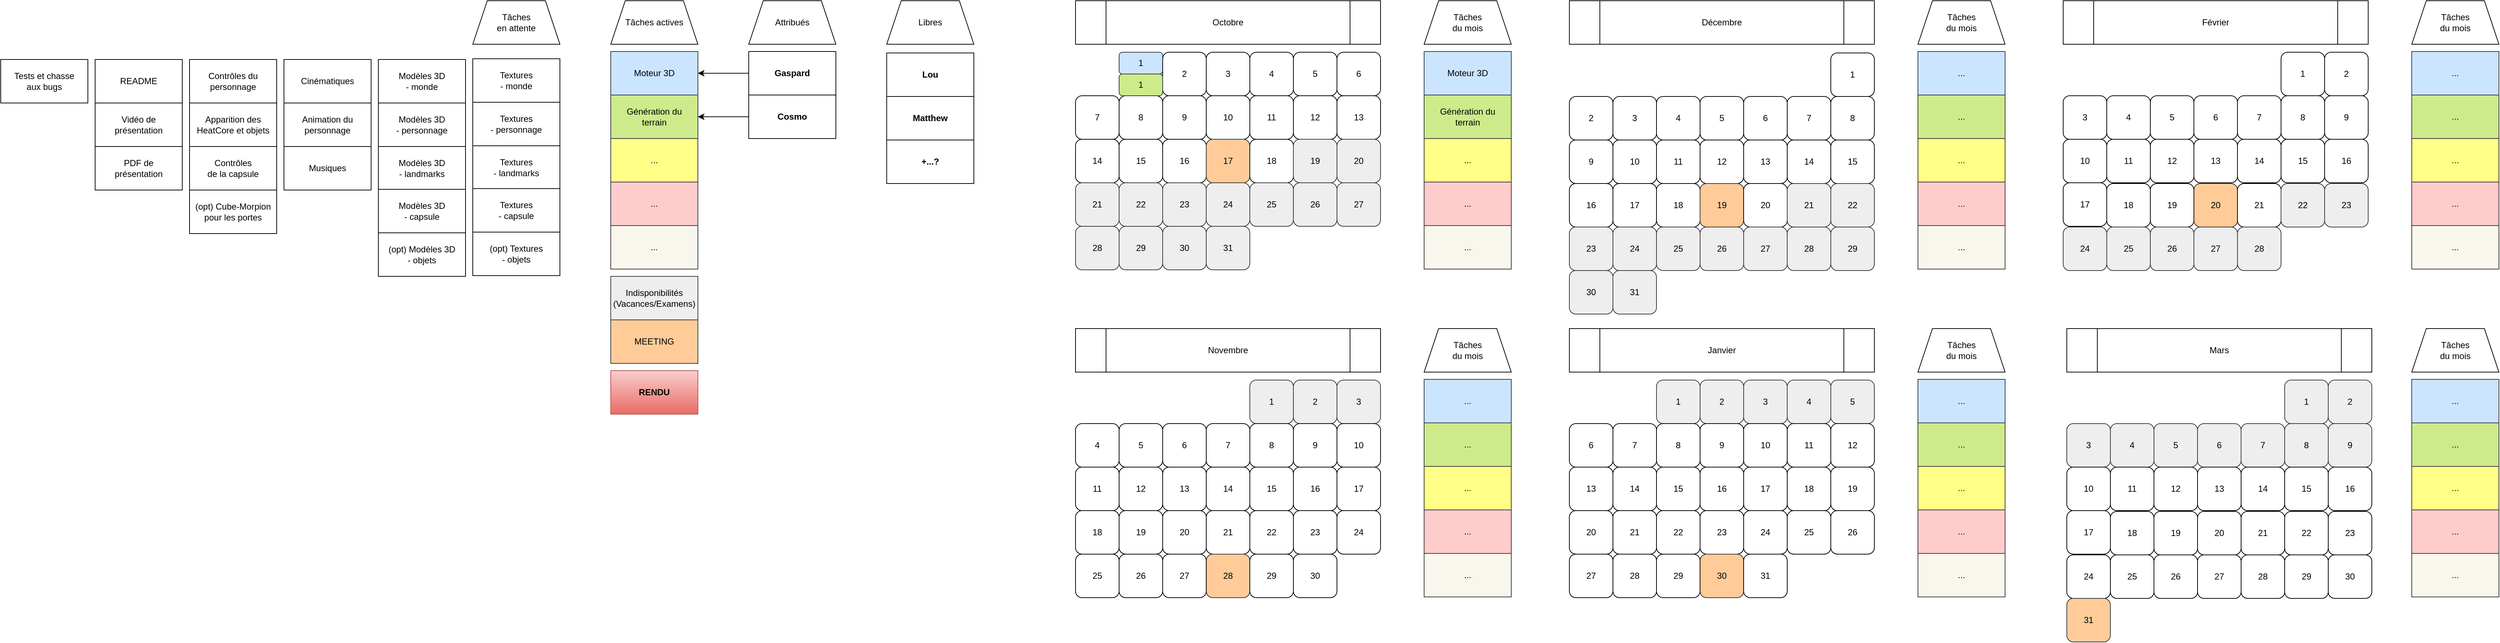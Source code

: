<mxfile version="24.7.13">
  <diagram name="Page-1" id="mYtHZm-6skqfJzeirlGa">
    <mxGraphModel dx="4563" dy="3130" grid="1" gridSize="10" guides="1" tooltips="1" connect="1" arrows="1" fold="1" page="1" pageScale="1" pageWidth="850" pageHeight="1100" math="0" shadow="0">
      <root>
        <mxCell id="0" />
        <mxCell id="1" parent="0" />
        <mxCell id="jyqEJ0qr-PdA9ATOnDI3-1" value="1" style="rounded=1;whiteSpace=wrap;html=1;fillColor=#cce5ff;strokeColor=#36393d;" vertex="1" parent="1">
          <mxGeometry x="700" y="-309" width="60" height="30" as="geometry" />
        </mxCell>
        <mxCell id="jyqEJ0qr-PdA9ATOnDI3-2" value="Octobre" style="shape=process;whiteSpace=wrap;html=1;backgroundOutline=1;" vertex="1" parent="1">
          <mxGeometry x="640" y="-380" width="420" height="60" as="geometry" />
        </mxCell>
        <mxCell id="jyqEJ0qr-PdA9ATOnDI3-9" value="2" style="rounded=1;whiteSpace=wrap;html=1;" vertex="1" parent="1">
          <mxGeometry x="760" y="-309" width="60" height="60" as="geometry" />
        </mxCell>
        <mxCell id="jyqEJ0qr-PdA9ATOnDI3-10" value="3" style="rounded=1;whiteSpace=wrap;html=1;" vertex="1" parent="1">
          <mxGeometry x="820" y="-309" width="60" height="60" as="geometry" />
        </mxCell>
        <mxCell id="jyqEJ0qr-PdA9ATOnDI3-11" value="4" style="rounded=1;whiteSpace=wrap;html=1;" vertex="1" parent="1">
          <mxGeometry x="880" y="-309" width="60" height="60" as="geometry" />
        </mxCell>
        <mxCell id="jyqEJ0qr-PdA9ATOnDI3-12" value="5" style="rounded=1;whiteSpace=wrap;html=1;" vertex="1" parent="1">
          <mxGeometry x="940" y="-309" width="60" height="60" as="geometry" />
        </mxCell>
        <mxCell id="jyqEJ0qr-PdA9ATOnDI3-13" value="6" style="rounded=1;whiteSpace=wrap;html=1;" vertex="1" parent="1">
          <mxGeometry x="1000" y="-309" width="60" height="60" as="geometry" />
        </mxCell>
        <mxCell id="jyqEJ0qr-PdA9ATOnDI3-14" value="8" style="rounded=1;whiteSpace=wrap;html=1;" vertex="1" parent="1">
          <mxGeometry x="700" y="-249" width="60" height="60" as="geometry" />
        </mxCell>
        <mxCell id="jyqEJ0qr-PdA9ATOnDI3-15" value="9" style="rounded=1;whiteSpace=wrap;html=1;" vertex="1" parent="1">
          <mxGeometry x="760" y="-249" width="60" height="60" as="geometry" />
        </mxCell>
        <mxCell id="jyqEJ0qr-PdA9ATOnDI3-16" value="10" style="rounded=1;whiteSpace=wrap;html=1;" vertex="1" parent="1">
          <mxGeometry x="820" y="-249" width="60" height="60" as="geometry" />
        </mxCell>
        <mxCell id="jyqEJ0qr-PdA9ATOnDI3-17" value="11" style="rounded=1;whiteSpace=wrap;html=1;" vertex="1" parent="1">
          <mxGeometry x="880" y="-249" width="60" height="60" as="geometry" />
        </mxCell>
        <mxCell id="jyqEJ0qr-PdA9ATOnDI3-18" value="12" style="rounded=1;whiteSpace=wrap;html=1;" vertex="1" parent="1">
          <mxGeometry x="940" y="-249" width="60" height="60" as="geometry" />
        </mxCell>
        <mxCell id="jyqEJ0qr-PdA9ATOnDI3-19" value="13" style="rounded=1;whiteSpace=wrap;html=1;" vertex="1" parent="1">
          <mxGeometry x="1000" y="-249" width="60" height="60" as="geometry" />
        </mxCell>
        <mxCell id="jyqEJ0qr-PdA9ATOnDI3-20" value="16" style="rounded=1;whiteSpace=wrap;html=1;" vertex="1" parent="1">
          <mxGeometry x="760" y="-189" width="60" height="60" as="geometry" />
        </mxCell>
        <mxCell id="jyqEJ0qr-PdA9ATOnDI3-21" value="17" style="rounded=1;whiteSpace=wrap;html=1;fillColor=#ffcc99;strokeColor=#36393d;" vertex="1" parent="1">
          <mxGeometry x="820" y="-189" width="60" height="60" as="geometry" />
        </mxCell>
        <mxCell id="jyqEJ0qr-PdA9ATOnDI3-22" value="18" style="rounded=1;whiteSpace=wrap;html=1;" vertex="1" parent="1">
          <mxGeometry x="880" y="-189" width="60" height="60" as="geometry" />
        </mxCell>
        <mxCell id="jyqEJ0qr-PdA9ATOnDI3-23" value="7" style="rounded=1;whiteSpace=wrap;html=1;" vertex="1" parent="1">
          <mxGeometry x="640" y="-249" width="60" height="60" as="geometry" />
        </mxCell>
        <mxCell id="jyqEJ0qr-PdA9ATOnDI3-24" value="19" style="rounded=1;whiteSpace=wrap;html=1;fillColor=#eeeeee;strokeColor=#36393d;" vertex="1" parent="1">
          <mxGeometry x="940" y="-189" width="60" height="60" as="geometry" />
        </mxCell>
        <mxCell id="jyqEJ0qr-PdA9ATOnDI3-25" value="20" style="rounded=1;whiteSpace=wrap;html=1;fillColor=#eeeeee;strokeColor=#36393d;" vertex="1" parent="1">
          <mxGeometry x="1000" y="-189" width="60" height="60" as="geometry" />
        </mxCell>
        <mxCell id="jyqEJ0qr-PdA9ATOnDI3-26" value="14" style="rounded=1;whiteSpace=wrap;html=1;" vertex="1" parent="1">
          <mxGeometry x="640" y="-189" width="60" height="60" as="geometry" />
        </mxCell>
        <mxCell id="jyqEJ0qr-PdA9ATOnDI3-27" value="15" style="rounded=1;whiteSpace=wrap;html=1;" vertex="1" parent="1">
          <mxGeometry x="700" y="-189" width="60" height="60" as="geometry" />
        </mxCell>
        <mxCell id="jyqEJ0qr-PdA9ATOnDI3-29" value="23" style="rounded=1;whiteSpace=wrap;html=1;fillColor=#eeeeee;strokeColor=#36393d;" vertex="1" parent="1">
          <mxGeometry x="760" y="-129" width="60" height="60" as="geometry" />
        </mxCell>
        <mxCell id="jyqEJ0qr-PdA9ATOnDI3-30" value="24" style="rounded=1;whiteSpace=wrap;html=1;fillColor=#eeeeee;strokeColor=#36393d;" vertex="1" parent="1">
          <mxGeometry x="820" y="-129" width="60" height="60" as="geometry" />
        </mxCell>
        <mxCell id="jyqEJ0qr-PdA9ATOnDI3-31" value="25" style="rounded=1;whiteSpace=wrap;html=1;fillColor=#eeeeee;strokeColor=#36393d;" vertex="1" parent="1">
          <mxGeometry x="880" y="-129" width="60" height="60" as="geometry" />
        </mxCell>
        <mxCell id="jyqEJ0qr-PdA9ATOnDI3-32" value="26" style="rounded=1;whiteSpace=wrap;html=1;fillColor=#eeeeee;strokeColor=#36393d;" vertex="1" parent="1">
          <mxGeometry x="940" y="-129" width="60" height="60" as="geometry" />
        </mxCell>
        <mxCell id="jyqEJ0qr-PdA9ATOnDI3-33" value="27" style="rounded=1;whiteSpace=wrap;html=1;fillColor=#eeeeee;strokeColor=#36393d;" vertex="1" parent="1">
          <mxGeometry x="1000" y="-129" width="60" height="60" as="geometry" />
        </mxCell>
        <mxCell id="jyqEJ0qr-PdA9ATOnDI3-34" value="21" style="rounded=1;whiteSpace=wrap;html=1;fillColor=#eeeeee;strokeColor=#36393d;" vertex="1" parent="1">
          <mxGeometry x="640" y="-129" width="60" height="60" as="geometry" />
        </mxCell>
        <mxCell id="jyqEJ0qr-PdA9ATOnDI3-35" value="22" style="rounded=1;whiteSpace=wrap;html=1;fillColor=#eeeeee;strokeColor=#36393d;" vertex="1" parent="1">
          <mxGeometry x="700" y="-129" width="60" height="60" as="geometry" />
        </mxCell>
        <mxCell id="jyqEJ0qr-PdA9ATOnDI3-36" value="30" style="rounded=1;whiteSpace=wrap;html=1;fillColor=#eeeeee;strokeColor=#36393d;" vertex="1" parent="1">
          <mxGeometry x="760" y="-69" width="60" height="60" as="geometry" />
        </mxCell>
        <mxCell id="jyqEJ0qr-PdA9ATOnDI3-37" value="31" style="rounded=1;whiteSpace=wrap;html=1;fillColor=#eeeeee;strokeColor=#36393d;" vertex="1" parent="1">
          <mxGeometry x="820" y="-69" width="60" height="60" as="geometry" />
        </mxCell>
        <mxCell id="jyqEJ0qr-PdA9ATOnDI3-38" value="1" style="rounded=1;whiteSpace=wrap;html=1;fillColor=#eeeeee;strokeColor=#36393d;" vertex="1" parent="1">
          <mxGeometry x="880" y="143" width="60" height="60" as="geometry" />
        </mxCell>
        <mxCell id="jyqEJ0qr-PdA9ATOnDI3-39" value="2" style="rounded=1;whiteSpace=wrap;html=1;fillColor=#eeeeee;strokeColor=#36393d;" vertex="1" parent="1">
          <mxGeometry x="940" y="143" width="60" height="60" as="geometry" />
        </mxCell>
        <mxCell id="jyqEJ0qr-PdA9ATOnDI3-40" value="3" style="rounded=1;whiteSpace=wrap;html=1;fillColor=#eeeeee;strokeColor=#36393d;" vertex="1" parent="1">
          <mxGeometry x="1000" y="143" width="60" height="60" as="geometry" />
        </mxCell>
        <mxCell id="jyqEJ0qr-PdA9ATOnDI3-41" value="28" style="rounded=1;whiteSpace=wrap;html=1;fillColor=#eeeeee;strokeColor=#36393d;" vertex="1" parent="1">
          <mxGeometry x="640" y="-69" width="60" height="60" as="geometry" />
        </mxCell>
        <mxCell id="jyqEJ0qr-PdA9ATOnDI3-42" value="29" style="rounded=1;whiteSpace=wrap;html=1;fillColor=#eeeeee;strokeColor=#36393d;" vertex="1" parent="1">
          <mxGeometry x="700" y="-69" width="60" height="60" as="geometry" />
        </mxCell>
        <mxCell id="jyqEJ0qr-PdA9ATOnDI3-43" value="Novembre" style="shape=process;whiteSpace=wrap;html=1;backgroundOutline=1;" vertex="1" parent="1">
          <mxGeometry x="640" y="72" width="420" height="60" as="geometry" />
        </mxCell>
        <mxCell id="jyqEJ0qr-PdA9ATOnDI3-44" value="5" style="rounded=1;whiteSpace=wrap;html=1;" vertex="1" parent="1">
          <mxGeometry x="700" y="203" width="60" height="60" as="geometry" />
        </mxCell>
        <mxCell id="jyqEJ0qr-PdA9ATOnDI3-45" value="6" style="rounded=1;whiteSpace=wrap;html=1;" vertex="1" parent="1">
          <mxGeometry x="760" y="203" width="60" height="60" as="geometry" />
        </mxCell>
        <mxCell id="jyqEJ0qr-PdA9ATOnDI3-46" value="7" style="rounded=1;whiteSpace=wrap;html=1;" vertex="1" parent="1">
          <mxGeometry x="820" y="203" width="60" height="60" as="geometry" />
        </mxCell>
        <mxCell id="jyqEJ0qr-PdA9ATOnDI3-47" value="8" style="rounded=1;whiteSpace=wrap;html=1;" vertex="1" parent="1">
          <mxGeometry x="880" y="203" width="60" height="60" as="geometry" />
        </mxCell>
        <mxCell id="jyqEJ0qr-PdA9ATOnDI3-48" value="9" style="rounded=1;whiteSpace=wrap;html=1;" vertex="1" parent="1">
          <mxGeometry x="940" y="203" width="60" height="60" as="geometry" />
        </mxCell>
        <mxCell id="jyqEJ0qr-PdA9ATOnDI3-49" value="10" style="rounded=1;whiteSpace=wrap;html=1;" vertex="1" parent="1">
          <mxGeometry x="1000" y="203" width="60" height="60" as="geometry" />
        </mxCell>
        <mxCell id="jyqEJ0qr-PdA9ATOnDI3-50" value="13" style="rounded=1;whiteSpace=wrap;html=1;" vertex="1" parent="1">
          <mxGeometry x="760" y="263" width="60" height="60" as="geometry" />
        </mxCell>
        <mxCell id="jyqEJ0qr-PdA9ATOnDI3-51" value="14" style="rounded=1;whiteSpace=wrap;html=1;" vertex="1" parent="1">
          <mxGeometry x="820" y="263" width="60" height="60" as="geometry" />
        </mxCell>
        <mxCell id="jyqEJ0qr-PdA9ATOnDI3-52" value="15" style="rounded=1;whiteSpace=wrap;html=1;" vertex="1" parent="1">
          <mxGeometry x="880" y="263" width="60" height="60" as="geometry" />
        </mxCell>
        <mxCell id="jyqEJ0qr-PdA9ATOnDI3-53" value="4" style="rounded=1;whiteSpace=wrap;html=1;" vertex="1" parent="1">
          <mxGeometry x="640" y="203" width="60" height="60" as="geometry" />
        </mxCell>
        <mxCell id="jyqEJ0qr-PdA9ATOnDI3-54" value="16" style="rounded=1;whiteSpace=wrap;html=1;" vertex="1" parent="1">
          <mxGeometry x="940" y="263" width="60" height="60" as="geometry" />
        </mxCell>
        <mxCell id="jyqEJ0qr-PdA9ATOnDI3-55" value="17" style="rounded=1;whiteSpace=wrap;html=1;" vertex="1" parent="1">
          <mxGeometry x="1000" y="263" width="60" height="60" as="geometry" />
        </mxCell>
        <mxCell id="jyqEJ0qr-PdA9ATOnDI3-56" value="11" style="rounded=1;whiteSpace=wrap;html=1;" vertex="1" parent="1">
          <mxGeometry x="640" y="263" width="60" height="60" as="geometry" />
        </mxCell>
        <mxCell id="jyqEJ0qr-PdA9ATOnDI3-57" value="12" style="rounded=1;whiteSpace=wrap;html=1;" vertex="1" parent="1">
          <mxGeometry x="700" y="263" width="60" height="60" as="geometry" />
        </mxCell>
        <mxCell id="jyqEJ0qr-PdA9ATOnDI3-58" value="20" style="rounded=1;whiteSpace=wrap;html=1;" vertex="1" parent="1">
          <mxGeometry x="760" y="323" width="60" height="60" as="geometry" />
        </mxCell>
        <mxCell id="jyqEJ0qr-PdA9ATOnDI3-59" value="21" style="rounded=1;whiteSpace=wrap;html=1;" vertex="1" parent="1">
          <mxGeometry x="820" y="323" width="60" height="60" as="geometry" />
        </mxCell>
        <mxCell id="jyqEJ0qr-PdA9ATOnDI3-60" value="22" style="rounded=1;whiteSpace=wrap;html=1;" vertex="1" parent="1">
          <mxGeometry x="880" y="323" width="60" height="60" as="geometry" />
        </mxCell>
        <mxCell id="jyqEJ0qr-PdA9ATOnDI3-61" value="23" style="rounded=1;whiteSpace=wrap;html=1;" vertex="1" parent="1">
          <mxGeometry x="940" y="323" width="60" height="60" as="geometry" />
        </mxCell>
        <mxCell id="jyqEJ0qr-PdA9ATOnDI3-62" value="24" style="rounded=1;whiteSpace=wrap;html=1;" vertex="1" parent="1">
          <mxGeometry x="1000" y="323" width="60" height="60" as="geometry" />
        </mxCell>
        <mxCell id="jyqEJ0qr-PdA9ATOnDI3-63" value="18" style="rounded=1;whiteSpace=wrap;html=1;" vertex="1" parent="1">
          <mxGeometry x="640" y="323" width="60" height="60" as="geometry" />
        </mxCell>
        <mxCell id="jyqEJ0qr-PdA9ATOnDI3-64" value="19" style="rounded=1;whiteSpace=wrap;html=1;" vertex="1" parent="1">
          <mxGeometry x="700" y="323" width="60" height="60" as="geometry" />
        </mxCell>
        <mxCell id="jyqEJ0qr-PdA9ATOnDI3-65" value="Moteur 3D" style="rounded=0;whiteSpace=wrap;html=1;fillColor=#cce5ff;strokeColor=#36393d;fontStyle=0" vertex="1" parent="1">
          <mxGeometry y="-310" width="120" height="60" as="geometry" />
        </mxCell>
        <mxCell id="jyqEJ0qr-PdA9ATOnDI3-66" value="&lt;div&gt;Génération du&lt;/div&gt;&lt;div&gt;terrain&lt;br&gt;&lt;/div&gt;" style="rounded=0;whiteSpace=wrap;html=1;fillColor=#cdeb8b;strokeColor=#36393d;fontStyle=0" vertex="1" parent="1">
          <mxGeometry y="-250" width="120" height="60" as="geometry" />
        </mxCell>
        <mxCell id="jyqEJ0qr-PdA9ATOnDI3-67" value="..." style="rounded=0;whiteSpace=wrap;html=1;fillColor=#ffff88;strokeColor=#36393d;fontStyle=0" vertex="1" parent="1">
          <mxGeometry y="-190" width="120" height="60" as="geometry" />
        </mxCell>
        <mxCell id="jyqEJ0qr-PdA9ATOnDI3-68" value="..." style="rounded=0;whiteSpace=wrap;html=1;fillColor=#ffcccc;strokeColor=#36393d;fontStyle=0" vertex="1" parent="1">
          <mxGeometry y="-130" width="120" height="60" as="geometry" />
        </mxCell>
        <mxCell id="jyqEJ0qr-PdA9ATOnDI3-69" value="..." style="rounded=0;whiteSpace=wrap;html=1;fontStyle=0;fillColor=#f9f7ed;strokeColor=#36393d;" vertex="1" parent="1">
          <mxGeometry y="-70" width="120" height="60" as="geometry" />
        </mxCell>
        <mxCell id="jyqEJ0qr-PdA9ATOnDI3-88" value="&lt;div&gt;Indisponibilités&lt;br&gt;&lt;/div&gt;&lt;div&gt;(Vacances/Examens)&lt;/div&gt;" style="rounded=0;whiteSpace=wrap;html=1;fillColor=#eeeeee;strokeColor=#36393d;" vertex="1" parent="1">
          <mxGeometry width="120" height="60" as="geometry" />
        </mxCell>
        <mxCell id="jyqEJ0qr-PdA9ATOnDI3-89" value="25" style="rounded=1;whiteSpace=wrap;html=1;" vertex="1" parent="1">
          <mxGeometry x="640" y="383" width="60" height="60" as="geometry" />
        </mxCell>
        <mxCell id="jyqEJ0qr-PdA9ATOnDI3-90" value="26" style="rounded=1;whiteSpace=wrap;html=1;" vertex="1" parent="1">
          <mxGeometry x="700" y="383" width="60" height="60" as="geometry" />
        </mxCell>
        <mxCell id="jyqEJ0qr-PdA9ATOnDI3-91" value="30" style="rounded=1;whiteSpace=wrap;html=1;" vertex="1" parent="1">
          <mxGeometry x="940" y="383" width="60" height="60" as="geometry" />
        </mxCell>
        <mxCell id="jyqEJ0qr-PdA9ATOnDI3-93" value="28" style="rounded=1;whiteSpace=wrap;html=1;fillColor=#ffcc99;strokeColor=#36393d;" vertex="1" parent="1">
          <mxGeometry x="820" y="383" width="60" height="60" as="geometry" />
        </mxCell>
        <mxCell id="jyqEJ0qr-PdA9ATOnDI3-94" value="29" style="rounded=1;whiteSpace=wrap;html=1;" vertex="1" parent="1">
          <mxGeometry x="880" y="383" width="60" height="60" as="geometry" />
        </mxCell>
        <mxCell id="jyqEJ0qr-PdA9ATOnDI3-95" value="27" style="rounded=1;whiteSpace=wrap;html=1;" vertex="1" parent="1">
          <mxGeometry x="760" y="383" width="60" height="60" as="geometry" />
        </mxCell>
        <mxCell id="jyqEJ0qr-PdA9ATOnDI3-96" value="MEETING" style="rounded=0;whiteSpace=wrap;html=1;fillColor=#ffcc99;strokeColor=#36393d;" vertex="1" parent="1">
          <mxGeometry y="60" width="120" height="60" as="geometry" />
        </mxCell>
        <mxCell id="jyqEJ0qr-PdA9ATOnDI3-97" value="Décembre" style="shape=process;whiteSpace=wrap;html=1;backgroundOutline=1;" vertex="1" parent="1">
          <mxGeometry x="1320" y="-380" width="420" height="60" as="geometry" />
        </mxCell>
        <mxCell id="jyqEJ0qr-PdA9ATOnDI3-98" value="Janvier" style="shape=process;whiteSpace=wrap;html=1;backgroundOutline=1;" vertex="1" parent="1">
          <mxGeometry x="1320" y="72" width="420" height="60" as="geometry" />
        </mxCell>
        <mxCell id="jyqEJ0qr-PdA9ATOnDI3-99" value="1" style="rounded=1;whiteSpace=wrap;html=1;" vertex="1" parent="1">
          <mxGeometry x="1680" y="-308" width="60" height="60" as="geometry" />
        </mxCell>
        <mxCell id="jyqEJ0qr-PdA9ATOnDI3-100" value="2" style="rounded=1;whiteSpace=wrap;html=1;" vertex="1" parent="1">
          <mxGeometry x="1320" y="-248" width="60" height="60" as="geometry" />
        </mxCell>
        <mxCell id="jyqEJ0qr-PdA9ATOnDI3-101" value="3" style="rounded=1;whiteSpace=wrap;html=1;" vertex="1" parent="1">
          <mxGeometry x="1380" y="-248" width="60" height="60" as="geometry" />
        </mxCell>
        <mxCell id="jyqEJ0qr-PdA9ATOnDI3-102" value="4" style="rounded=1;whiteSpace=wrap;html=1;" vertex="1" parent="1">
          <mxGeometry x="1440" y="-248" width="60" height="60" as="geometry" />
        </mxCell>
        <mxCell id="jyqEJ0qr-PdA9ATOnDI3-103" value="5" style="rounded=1;whiteSpace=wrap;html=1;" vertex="1" parent="1">
          <mxGeometry x="1500" y="-248" width="60" height="60" as="geometry" />
        </mxCell>
        <mxCell id="jyqEJ0qr-PdA9ATOnDI3-104" value="6" style="rounded=1;whiteSpace=wrap;html=1;" vertex="1" parent="1">
          <mxGeometry x="1560" y="-248" width="60" height="60" as="geometry" />
        </mxCell>
        <mxCell id="jyqEJ0qr-PdA9ATOnDI3-105" value="7" style="rounded=1;whiteSpace=wrap;html=1;" vertex="1" parent="1">
          <mxGeometry x="1620" y="-248" width="60" height="60" as="geometry" />
        </mxCell>
        <mxCell id="jyqEJ0qr-PdA9ATOnDI3-106" value="8" style="rounded=1;whiteSpace=wrap;html=1;" vertex="1" parent="1">
          <mxGeometry x="1680" y="-248" width="60" height="60" as="geometry" />
        </mxCell>
        <mxCell id="jyqEJ0qr-PdA9ATOnDI3-108" value="9" style="rounded=1;whiteSpace=wrap;html=1;" vertex="1" parent="1">
          <mxGeometry x="1320" y="-188" width="60" height="60" as="geometry" />
        </mxCell>
        <mxCell id="jyqEJ0qr-PdA9ATOnDI3-109" value="10" style="rounded=1;whiteSpace=wrap;html=1;" vertex="1" parent="1">
          <mxGeometry x="1380" y="-188" width="60" height="60" as="geometry" />
        </mxCell>
        <mxCell id="jyqEJ0qr-PdA9ATOnDI3-110" value="11" style="rounded=1;whiteSpace=wrap;html=1;" vertex="1" parent="1">
          <mxGeometry x="1440" y="-188" width="60" height="60" as="geometry" />
        </mxCell>
        <mxCell id="jyqEJ0qr-PdA9ATOnDI3-111" value="12" style="rounded=1;whiteSpace=wrap;html=1;" vertex="1" parent="1">
          <mxGeometry x="1500" y="-188" width="60" height="60" as="geometry" />
        </mxCell>
        <mxCell id="jyqEJ0qr-PdA9ATOnDI3-112" value="13" style="rounded=1;whiteSpace=wrap;html=1;" vertex="1" parent="1">
          <mxGeometry x="1560" y="-188" width="60" height="60" as="geometry" />
        </mxCell>
        <mxCell id="jyqEJ0qr-PdA9ATOnDI3-113" value="16" style="rounded=1;whiteSpace=wrap;html=1;" vertex="1" parent="1">
          <mxGeometry x="1320" y="-128" width="60" height="60" as="geometry" />
        </mxCell>
        <mxCell id="jyqEJ0qr-PdA9ATOnDI3-114" value="17" style="rounded=1;whiteSpace=wrap;html=1;" vertex="1" parent="1">
          <mxGeometry x="1380" y="-128" width="60" height="60" as="geometry" />
        </mxCell>
        <mxCell id="jyqEJ0qr-PdA9ATOnDI3-115" value="18" style="rounded=1;whiteSpace=wrap;html=1;" vertex="1" parent="1">
          <mxGeometry x="1440" y="-128" width="60" height="60" as="geometry" />
        </mxCell>
        <mxCell id="jyqEJ0qr-PdA9ATOnDI3-117" value="19" style="rounded=1;whiteSpace=wrap;html=1;fillColor=#ffcc99;strokeColor=#36393d;" vertex="1" parent="1">
          <mxGeometry x="1500" y="-128" width="60" height="60" as="geometry" />
        </mxCell>
        <mxCell id="jyqEJ0qr-PdA9ATOnDI3-118" value="20" style="rounded=1;whiteSpace=wrap;html=1;" vertex="1" parent="1">
          <mxGeometry x="1560" y="-128" width="60" height="60" as="geometry" />
        </mxCell>
        <mxCell id="jyqEJ0qr-PdA9ATOnDI3-119" value="14" style="rounded=1;whiteSpace=wrap;html=1;" vertex="1" parent="1">
          <mxGeometry x="1620" y="-188" width="60" height="60" as="geometry" />
        </mxCell>
        <mxCell id="jyqEJ0qr-PdA9ATOnDI3-120" value="15" style="rounded=1;whiteSpace=wrap;html=1;" vertex="1" parent="1">
          <mxGeometry x="1680" y="-188" width="60" height="60" as="geometry" />
        </mxCell>
        <mxCell id="jyqEJ0qr-PdA9ATOnDI3-121" value="23" style="rounded=1;whiteSpace=wrap;html=1;fillColor=#eeeeee;strokeColor=#36393d;" vertex="1" parent="1">
          <mxGeometry x="1320" y="-68" width="60" height="60" as="geometry" />
        </mxCell>
        <mxCell id="jyqEJ0qr-PdA9ATOnDI3-122" value="24" style="rounded=1;whiteSpace=wrap;html=1;fillColor=#eeeeee;strokeColor=#36393d;" vertex="1" parent="1">
          <mxGeometry x="1380" y="-68" width="60" height="60" as="geometry" />
        </mxCell>
        <mxCell id="jyqEJ0qr-PdA9ATOnDI3-123" value="25" style="rounded=1;whiteSpace=wrap;html=1;fillColor=#eeeeee;strokeColor=#36393d;" vertex="1" parent="1">
          <mxGeometry x="1440" y="-68" width="60" height="60" as="geometry" />
        </mxCell>
        <mxCell id="jyqEJ0qr-PdA9ATOnDI3-124" value="26" style="rounded=1;whiteSpace=wrap;html=1;fillColor=#eeeeee;strokeColor=#36393d;" vertex="1" parent="1">
          <mxGeometry x="1500" y="-68" width="60" height="60" as="geometry" />
        </mxCell>
        <mxCell id="jyqEJ0qr-PdA9ATOnDI3-125" value="27" style="rounded=1;whiteSpace=wrap;html=1;fillColor=#eeeeee;strokeColor=#36393d;" vertex="1" parent="1">
          <mxGeometry x="1560" y="-68" width="60" height="60" as="geometry" />
        </mxCell>
        <mxCell id="jyqEJ0qr-PdA9ATOnDI3-126" value="21" style="rounded=1;whiteSpace=wrap;html=1;fillColor=#eeeeee;strokeColor=#36393d;" vertex="1" parent="1">
          <mxGeometry x="1620" y="-128" width="60" height="60" as="geometry" />
        </mxCell>
        <mxCell id="jyqEJ0qr-PdA9ATOnDI3-127" value="22" style="rounded=1;whiteSpace=wrap;html=1;fillColor=#eeeeee;strokeColor=#36393d;" vertex="1" parent="1">
          <mxGeometry x="1680" y="-128" width="60" height="60" as="geometry" />
        </mxCell>
        <mxCell id="jyqEJ0qr-PdA9ATOnDI3-128" value="30" style="rounded=1;whiteSpace=wrap;html=1;fillColor=#eeeeee;strokeColor=#36393d;" vertex="1" parent="1">
          <mxGeometry x="1320" y="-8" width="60" height="60" as="geometry" />
        </mxCell>
        <mxCell id="jyqEJ0qr-PdA9ATOnDI3-129" value="31" style="rounded=1;whiteSpace=wrap;html=1;fillColor=#eeeeee;strokeColor=#36393d;" vertex="1" parent="1">
          <mxGeometry x="1380" y="-8" width="60" height="60" as="geometry" />
        </mxCell>
        <mxCell id="jyqEJ0qr-PdA9ATOnDI3-130" value="28" style="rounded=1;whiteSpace=wrap;html=1;fillColor=#eeeeee;strokeColor=#36393d;" vertex="1" parent="1">
          <mxGeometry x="1620" y="-68" width="60" height="60" as="geometry" />
        </mxCell>
        <mxCell id="jyqEJ0qr-PdA9ATOnDI3-131" value="29" style="rounded=1;whiteSpace=wrap;html=1;fillColor=#eeeeee;strokeColor=#36393d;" vertex="1" parent="1">
          <mxGeometry x="1680" y="-68" width="60" height="60" as="geometry" />
        </mxCell>
        <mxCell id="jyqEJ0qr-PdA9ATOnDI3-132" value="1" style="rounded=1;whiteSpace=wrap;html=1;fillColor=#eeeeee;strokeColor=#36393d;" vertex="1" parent="1">
          <mxGeometry x="1440" y="143" width="60" height="60" as="geometry" />
        </mxCell>
        <mxCell id="jyqEJ0qr-PdA9ATOnDI3-133" value="2" style="rounded=1;whiteSpace=wrap;html=1;fillColor=#eeeeee;strokeColor=#36393d;" vertex="1" parent="1">
          <mxGeometry x="1500" y="143" width="60" height="60" as="geometry" />
        </mxCell>
        <mxCell id="jyqEJ0qr-PdA9ATOnDI3-134" value="3" style="rounded=1;whiteSpace=wrap;html=1;fillColor=#eeeeee;strokeColor=#36393d;" vertex="1" parent="1">
          <mxGeometry x="1560" y="143" width="60" height="60" as="geometry" />
        </mxCell>
        <mxCell id="jyqEJ0qr-PdA9ATOnDI3-135" value="4" style="rounded=1;whiteSpace=wrap;html=1;fillColor=#eeeeee;strokeColor=#36393d;" vertex="1" parent="1">
          <mxGeometry x="1620" y="143" width="60" height="60" as="geometry" />
        </mxCell>
        <mxCell id="jyqEJ0qr-PdA9ATOnDI3-136" value="5" style="rounded=1;whiteSpace=wrap;html=1;fillColor=#eeeeee;strokeColor=#36393d;" vertex="1" parent="1">
          <mxGeometry x="1680" y="143" width="60" height="60" as="geometry" />
        </mxCell>
        <mxCell id="jyqEJ0qr-PdA9ATOnDI3-137" value="6" style="rounded=1;whiteSpace=wrap;html=1;" vertex="1" parent="1">
          <mxGeometry x="1320" y="203" width="60" height="60" as="geometry" />
        </mxCell>
        <mxCell id="jyqEJ0qr-PdA9ATOnDI3-138" value="8" style="rounded=1;whiteSpace=wrap;html=1;" vertex="1" parent="1">
          <mxGeometry x="1440" y="203" width="60" height="60" as="geometry" />
        </mxCell>
        <mxCell id="jyqEJ0qr-PdA9ATOnDI3-139" value="9" style="rounded=1;whiteSpace=wrap;html=1;" vertex="1" parent="1">
          <mxGeometry x="1500" y="203" width="60" height="60" as="geometry" />
        </mxCell>
        <mxCell id="jyqEJ0qr-PdA9ATOnDI3-140" value="10" style="rounded=1;whiteSpace=wrap;html=1;" vertex="1" parent="1">
          <mxGeometry x="1560" y="203" width="60" height="60" as="geometry" />
        </mxCell>
        <mxCell id="jyqEJ0qr-PdA9ATOnDI3-141" value="11" style="rounded=1;whiteSpace=wrap;html=1;" vertex="1" parent="1">
          <mxGeometry x="1620" y="203" width="60" height="60" as="geometry" />
        </mxCell>
        <mxCell id="jyqEJ0qr-PdA9ATOnDI3-142" value="12" style="rounded=1;whiteSpace=wrap;html=1;" vertex="1" parent="1">
          <mxGeometry x="1680" y="203" width="60" height="60" as="geometry" />
        </mxCell>
        <mxCell id="jyqEJ0qr-PdA9ATOnDI3-143" value="13" style="rounded=1;whiteSpace=wrap;html=1;" vertex="1" parent="1">
          <mxGeometry x="1320" y="263" width="60" height="60" as="geometry" />
        </mxCell>
        <mxCell id="jyqEJ0qr-PdA9ATOnDI3-144" value="16" style="rounded=1;whiteSpace=wrap;html=1;" vertex="1" parent="1">
          <mxGeometry x="1500" y="263" width="60" height="60" as="geometry" />
        </mxCell>
        <mxCell id="jyqEJ0qr-PdA9ATOnDI3-145" value="17" style="rounded=1;whiteSpace=wrap;html=1;" vertex="1" parent="1">
          <mxGeometry x="1560" y="263" width="60" height="60" as="geometry" />
        </mxCell>
        <mxCell id="jyqEJ0qr-PdA9ATOnDI3-146" value="18" style="rounded=1;whiteSpace=wrap;html=1;" vertex="1" parent="1">
          <mxGeometry x="1620" y="263" width="60" height="60" as="geometry" />
        </mxCell>
        <mxCell id="jyqEJ0qr-PdA9ATOnDI3-147" value="7" style="rounded=1;whiteSpace=wrap;html=1;" vertex="1" parent="1">
          <mxGeometry x="1380" y="203" width="60" height="60" as="geometry" />
        </mxCell>
        <mxCell id="jyqEJ0qr-PdA9ATOnDI3-148" value="19" style="rounded=1;whiteSpace=wrap;html=1;" vertex="1" parent="1">
          <mxGeometry x="1680" y="263" width="60" height="60" as="geometry" />
        </mxCell>
        <mxCell id="jyqEJ0qr-PdA9ATOnDI3-149" value="20" style="rounded=1;whiteSpace=wrap;html=1;" vertex="1" parent="1">
          <mxGeometry x="1320" y="323" width="60" height="60" as="geometry" />
        </mxCell>
        <mxCell id="jyqEJ0qr-PdA9ATOnDI3-150" value="14" style="rounded=1;whiteSpace=wrap;html=1;" vertex="1" parent="1">
          <mxGeometry x="1380" y="263" width="60" height="60" as="geometry" />
        </mxCell>
        <mxCell id="jyqEJ0qr-PdA9ATOnDI3-151" value="15" style="rounded=1;whiteSpace=wrap;html=1;" vertex="1" parent="1">
          <mxGeometry x="1440" y="263" width="60" height="60" as="geometry" />
        </mxCell>
        <mxCell id="jyqEJ0qr-PdA9ATOnDI3-152" value="23" style="rounded=1;whiteSpace=wrap;html=1;" vertex="1" parent="1">
          <mxGeometry x="1500" y="323" width="60" height="60" as="geometry" />
        </mxCell>
        <mxCell id="jyqEJ0qr-PdA9ATOnDI3-153" value="24" style="rounded=1;whiteSpace=wrap;html=1;" vertex="1" parent="1">
          <mxGeometry x="1560" y="323" width="60" height="60" as="geometry" />
        </mxCell>
        <mxCell id="jyqEJ0qr-PdA9ATOnDI3-154" value="25" style="rounded=1;whiteSpace=wrap;html=1;" vertex="1" parent="1">
          <mxGeometry x="1620" y="323" width="60" height="60" as="geometry" />
        </mxCell>
        <mxCell id="jyqEJ0qr-PdA9ATOnDI3-155" value="26" style="rounded=1;whiteSpace=wrap;html=1;" vertex="1" parent="1">
          <mxGeometry x="1680" y="323" width="60" height="60" as="geometry" />
        </mxCell>
        <mxCell id="jyqEJ0qr-PdA9ATOnDI3-156" value="27" style="rounded=1;whiteSpace=wrap;html=1;" vertex="1" parent="1">
          <mxGeometry x="1320" y="383" width="60" height="60" as="geometry" />
        </mxCell>
        <mxCell id="jyqEJ0qr-PdA9ATOnDI3-157" value="21" style="rounded=1;whiteSpace=wrap;html=1;" vertex="1" parent="1">
          <mxGeometry x="1380" y="323" width="60" height="60" as="geometry" />
        </mxCell>
        <mxCell id="jyqEJ0qr-PdA9ATOnDI3-158" value="22" style="rounded=1;whiteSpace=wrap;html=1;" vertex="1" parent="1">
          <mxGeometry x="1440" y="323" width="60" height="60" as="geometry" />
        </mxCell>
        <mxCell id="jyqEJ0qr-PdA9ATOnDI3-159" value="30" style="rounded=1;whiteSpace=wrap;html=1;fillColor=#ffcc99;strokeColor=#36393d;" vertex="1" parent="1">
          <mxGeometry x="1500" y="383" width="60" height="60" as="geometry" />
        </mxCell>
        <mxCell id="jyqEJ0qr-PdA9ATOnDI3-160" value="31" style="rounded=1;whiteSpace=wrap;html=1;" vertex="1" parent="1">
          <mxGeometry x="1560" y="383" width="60" height="60" as="geometry" />
        </mxCell>
        <mxCell id="jyqEJ0qr-PdA9ATOnDI3-161" value="28" style="rounded=1;whiteSpace=wrap;html=1;" vertex="1" parent="1">
          <mxGeometry x="1380" y="383" width="60" height="60" as="geometry" />
        </mxCell>
        <mxCell id="jyqEJ0qr-PdA9ATOnDI3-162" value="29" style="rounded=1;whiteSpace=wrap;html=1;" vertex="1" parent="1">
          <mxGeometry x="1440" y="383" width="60" height="60" as="geometry" />
        </mxCell>
        <mxCell id="jyqEJ0qr-PdA9ATOnDI3-237" style="edgeStyle=orthogonalEdgeStyle;rounded=0;orthogonalLoop=1;jettySize=auto;html=1;entryX=1;entryY=0.5;entryDx=0;entryDy=0;" edge="1" parent="1" source="jyqEJ0qr-PdA9ATOnDI3-164" target="jyqEJ0qr-PdA9ATOnDI3-66">
          <mxGeometry relative="1" as="geometry" />
        </mxCell>
        <mxCell id="jyqEJ0qr-PdA9ATOnDI3-164" value="Cosmo" style="rounded=0;whiteSpace=wrap;html=1;fontStyle=1" vertex="1" parent="1">
          <mxGeometry x="190" y="-250" width="120" height="60" as="geometry" />
        </mxCell>
        <mxCell id="jyqEJ0qr-PdA9ATOnDI3-169" value="" style="edgeStyle=orthogonalEdgeStyle;rounded=0;orthogonalLoop=1;jettySize=auto;html=1;" edge="1" parent="1" source="jyqEJ0qr-PdA9ATOnDI3-165" target="jyqEJ0qr-PdA9ATOnDI3-65">
          <mxGeometry relative="1" as="geometry" />
        </mxCell>
        <mxCell id="jyqEJ0qr-PdA9ATOnDI3-165" value="Gaspard" style="rounded=0;whiteSpace=wrap;html=1;fontStyle=1" vertex="1" parent="1">
          <mxGeometry x="190" y="-310" width="120" height="60" as="geometry" />
        </mxCell>
        <mxCell id="jyqEJ0qr-PdA9ATOnDI3-166" value="&lt;b&gt;Lou&lt;/b&gt;" style="rounded=0;whiteSpace=wrap;html=1;" vertex="1" parent="1">
          <mxGeometry x="380" y="-308" width="120" height="60" as="geometry" />
        </mxCell>
        <mxCell id="jyqEJ0qr-PdA9ATOnDI3-167" value="&lt;b&gt;Matthew&lt;/b&gt;" style="rounded=0;whiteSpace=wrap;html=1;" vertex="1" parent="1">
          <mxGeometry x="380" y="-248" width="120" height="60" as="geometry" />
        </mxCell>
        <mxCell id="jyqEJ0qr-PdA9ATOnDI3-168" value="+...?" style="rounded=0;whiteSpace=wrap;html=1;fontStyle=1;" vertex="1" parent="1">
          <mxGeometry x="380" y="-188" width="120" height="60" as="geometry" />
        </mxCell>
        <mxCell id="jyqEJ0qr-PdA9ATOnDI3-170" value="&lt;div&gt;Tâches actives&lt;/div&gt;" style="shape=trapezoid;perimeter=trapezoidPerimeter;whiteSpace=wrap;html=1;fixedSize=1;" vertex="1" parent="1">
          <mxGeometry y="-380" width="120" height="60" as="geometry" />
        </mxCell>
        <mxCell id="jyqEJ0qr-PdA9ATOnDI3-171" value="Attribués" style="shape=trapezoid;perimeter=trapezoidPerimeter;whiteSpace=wrap;html=1;fixedSize=1;" vertex="1" parent="1">
          <mxGeometry x="190" y="-380" width="120" height="60" as="geometry" />
        </mxCell>
        <mxCell id="jyqEJ0qr-PdA9ATOnDI3-172" value="Libres" style="shape=trapezoid;perimeter=trapezoidPerimeter;whiteSpace=wrap;html=1;fixedSize=1;" vertex="1" parent="1">
          <mxGeometry x="380" y="-380" width="120" height="60" as="geometry" />
        </mxCell>
        <mxCell id="jyqEJ0qr-PdA9ATOnDI3-173" value="1" style="rounded=1;whiteSpace=wrap;html=1;" vertex="1" parent="1">
          <mxGeometry x="2300" y="-309" width="60" height="60" as="geometry" />
        </mxCell>
        <mxCell id="jyqEJ0qr-PdA9ATOnDI3-174" value="2" style="rounded=1;whiteSpace=wrap;html=1;" vertex="1" parent="1">
          <mxGeometry x="2360" y="-309" width="60" height="60" as="geometry" />
        </mxCell>
        <mxCell id="jyqEJ0qr-PdA9ATOnDI3-175" value="3" style="rounded=1;whiteSpace=wrap;html=1;" vertex="1" parent="1">
          <mxGeometry x="2000" y="-249" width="60" height="60" as="geometry" />
        </mxCell>
        <mxCell id="jyqEJ0qr-PdA9ATOnDI3-176" value="Février" style="shape=process;whiteSpace=wrap;html=1;backgroundOutline=1;" vertex="1" parent="1">
          <mxGeometry x="2000" y="-380" width="420" height="60" as="geometry" />
        </mxCell>
        <mxCell id="jyqEJ0qr-PdA9ATOnDI3-177" value="5" style="rounded=1;whiteSpace=wrap;html=1;" vertex="1" parent="1">
          <mxGeometry x="2120" y="-249" width="60" height="60" as="geometry" />
        </mxCell>
        <mxCell id="jyqEJ0qr-PdA9ATOnDI3-178" value="6" style="rounded=1;whiteSpace=wrap;html=1;" vertex="1" parent="1">
          <mxGeometry x="2180" y="-249" width="60" height="60" as="geometry" />
        </mxCell>
        <mxCell id="jyqEJ0qr-PdA9ATOnDI3-179" value="7" style="rounded=1;whiteSpace=wrap;html=1;" vertex="1" parent="1">
          <mxGeometry x="2240" y="-249" width="60" height="60" as="geometry" />
        </mxCell>
        <mxCell id="jyqEJ0qr-PdA9ATOnDI3-180" value="8" style="rounded=1;whiteSpace=wrap;html=1;" vertex="1" parent="1">
          <mxGeometry x="2300" y="-249" width="60" height="60" as="geometry" />
        </mxCell>
        <mxCell id="jyqEJ0qr-PdA9ATOnDI3-181" value="9" style="rounded=1;whiteSpace=wrap;html=1;" vertex="1" parent="1">
          <mxGeometry x="2360" y="-249" width="60" height="60" as="geometry" />
        </mxCell>
        <mxCell id="jyqEJ0qr-PdA9ATOnDI3-182" value="10" style="rounded=1;whiteSpace=wrap;html=1;" vertex="1" parent="1">
          <mxGeometry x="2000" y="-189" width="60" height="60" as="geometry" />
        </mxCell>
        <mxCell id="jyqEJ0qr-PdA9ATOnDI3-183" value="13" style="rounded=1;whiteSpace=wrap;html=1;" vertex="1" parent="1">
          <mxGeometry x="2180" y="-189" width="60" height="60" as="geometry" />
        </mxCell>
        <mxCell id="jyqEJ0qr-PdA9ATOnDI3-184" value="14" style="rounded=1;whiteSpace=wrap;html=1;" vertex="1" parent="1">
          <mxGeometry x="2240" y="-189" width="60" height="60" as="geometry" />
        </mxCell>
        <mxCell id="jyqEJ0qr-PdA9ATOnDI3-185" value="15" style="rounded=1;whiteSpace=wrap;html=1;" vertex="1" parent="1">
          <mxGeometry x="2300" y="-189" width="60" height="60" as="geometry" />
        </mxCell>
        <mxCell id="jyqEJ0qr-PdA9ATOnDI3-186" value="4" style="rounded=1;whiteSpace=wrap;html=1;" vertex="1" parent="1">
          <mxGeometry x="2060" y="-249" width="60" height="60" as="geometry" />
        </mxCell>
        <mxCell id="jyqEJ0qr-PdA9ATOnDI3-187" value="16" style="rounded=1;whiteSpace=wrap;html=1;" vertex="1" parent="1">
          <mxGeometry x="2360" y="-189" width="60" height="60" as="geometry" />
        </mxCell>
        <mxCell id="jyqEJ0qr-PdA9ATOnDI3-188" value="17" style="rounded=1;whiteSpace=wrap;html=1;" vertex="1" parent="1">
          <mxGeometry x="2000" y="-129" width="60" height="60" as="geometry" />
        </mxCell>
        <mxCell id="jyqEJ0qr-PdA9ATOnDI3-189" value="11" style="rounded=1;whiteSpace=wrap;html=1;" vertex="1" parent="1">
          <mxGeometry x="2060" y="-189" width="60" height="60" as="geometry" />
        </mxCell>
        <mxCell id="jyqEJ0qr-PdA9ATOnDI3-190" value="12" style="rounded=1;whiteSpace=wrap;html=1;" vertex="1" parent="1">
          <mxGeometry x="2120" y="-189" width="60" height="60" as="geometry" />
        </mxCell>
        <mxCell id="jyqEJ0qr-PdA9ATOnDI3-191" value="20" style="rounded=1;whiteSpace=wrap;html=1;fillColor=#ffcc99;strokeColor=#36393d;" vertex="1" parent="1">
          <mxGeometry x="2180" y="-128" width="60" height="60" as="geometry" />
        </mxCell>
        <mxCell id="jyqEJ0qr-PdA9ATOnDI3-192" value="21" style="rounded=1;whiteSpace=wrap;html=1;" vertex="1" parent="1">
          <mxGeometry x="2240" y="-128" width="60" height="60" as="geometry" />
        </mxCell>
        <mxCell id="jyqEJ0qr-PdA9ATOnDI3-193" value="22" style="rounded=1;whiteSpace=wrap;html=1;fillColor=#eeeeee;strokeColor=#36393d;" vertex="1" parent="1">
          <mxGeometry x="2300" y="-128" width="60" height="60" as="geometry" />
        </mxCell>
        <mxCell id="jyqEJ0qr-PdA9ATOnDI3-194" value="23" style="rounded=1;whiteSpace=wrap;html=1;fillColor=#eeeeee;strokeColor=#36393d;" vertex="1" parent="1">
          <mxGeometry x="2360" y="-128" width="60" height="60" as="geometry" />
        </mxCell>
        <mxCell id="jyqEJ0qr-PdA9ATOnDI3-195" value="24" style="rounded=1;whiteSpace=wrap;html=1;fillColor=#eeeeee;strokeColor=#36393d;" vertex="1" parent="1">
          <mxGeometry x="2000" y="-68" width="60" height="60" as="geometry" />
        </mxCell>
        <mxCell id="jyqEJ0qr-PdA9ATOnDI3-196" value="18" style="rounded=1;whiteSpace=wrap;html=1;" vertex="1" parent="1">
          <mxGeometry x="2060" y="-128" width="60" height="60" as="geometry" />
        </mxCell>
        <mxCell id="jyqEJ0qr-PdA9ATOnDI3-197" value="19" style="rounded=1;whiteSpace=wrap;html=1;" vertex="1" parent="1">
          <mxGeometry x="2120" y="-128" width="60" height="60" as="geometry" />
        </mxCell>
        <mxCell id="jyqEJ0qr-PdA9ATOnDI3-198" value="25" style="rounded=1;whiteSpace=wrap;html=1;fillColor=#eeeeee;strokeColor=#36393d;" vertex="1" parent="1">
          <mxGeometry x="2060" y="-68" width="60" height="60" as="geometry" />
        </mxCell>
        <mxCell id="jyqEJ0qr-PdA9ATOnDI3-199" value="26" style="rounded=1;whiteSpace=wrap;html=1;fillColor=#eeeeee;strokeColor=#36393d;" vertex="1" parent="1">
          <mxGeometry x="2120" y="-68" width="60" height="60" as="geometry" />
        </mxCell>
        <mxCell id="jyqEJ0qr-PdA9ATOnDI3-201" value="28" style="rounded=1;whiteSpace=wrap;html=1;fillColor=#eeeeee;strokeColor=#36393d;" vertex="1" parent="1">
          <mxGeometry x="2240" y="-68" width="60" height="60" as="geometry" />
        </mxCell>
        <mxCell id="jyqEJ0qr-PdA9ATOnDI3-203" value="27" style="rounded=1;whiteSpace=wrap;html=1;fillColor=#eeeeee;strokeColor=#36393d;" vertex="1" parent="1">
          <mxGeometry x="2180" y="-68" width="60" height="60" as="geometry" />
        </mxCell>
        <mxCell id="jyqEJ0qr-PdA9ATOnDI3-204" value="RENDU" style="rounded=0;whiteSpace=wrap;html=1;fillColor=#f8cecc;strokeColor=#b85450;fontStyle=1;gradientColor=#ea6b66;" vertex="1" parent="1">
          <mxGeometry y="130" width="120" height="60" as="geometry" />
        </mxCell>
        <mxCell id="jyqEJ0qr-PdA9ATOnDI3-205" value="1" style="rounded=1;whiteSpace=wrap;html=1;fillColor=#eeeeee;strokeColor=#36393d;" vertex="1" parent="1">
          <mxGeometry x="2305" y="143" width="60" height="60" as="geometry" />
        </mxCell>
        <mxCell id="jyqEJ0qr-PdA9ATOnDI3-206" value="2" style="rounded=1;whiteSpace=wrap;html=1;fillColor=#eeeeee;strokeColor=#36393d;" vertex="1" parent="1">
          <mxGeometry x="2365" y="143" width="60" height="60" as="geometry" />
        </mxCell>
        <mxCell id="jyqEJ0qr-PdA9ATOnDI3-207" value="3" style="rounded=1;whiteSpace=wrap;html=1;fillColor=#eeeeee;strokeColor=#36393d;" vertex="1" parent="1">
          <mxGeometry x="2005" y="203" width="60" height="60" as="geometry" />
        </mxCell>
        <mxCell id="jyqEJ0qr-PdA9ATOnDI3-208" value="Mars" style="shape=process;whiteSpace=wrap;html=1;backgroundOutline=1;" vertex="1" parent="1">
          <mxGeometry x="2005" y="72" width="420" height="60" as="geometry" />
        </mxCell>
        <mxCell id="jyqEJ0qr-PdA9ATOnDI3-209" value="5" style="rounded=1;whiteSpace=wrap;html=1;fillColor=#eeeeee;strokeColor=#36393d;" vertex="1" parent="1">
          <mxGeometry x="2125" y="203" width="60" height="60" as="geometry" />
        </mxCell>
        <mxCell id="jyqEJ0qr-PdA9ATOnDI3-210" value="6" style="rounded=1;whiteSpace=wrap;html=1;fillColor=#eeeeee;strokeColor=#36393d;" vertex="1" parent="1">
          <mxGeometry x="2185" y="203" width="60" height="60" as="geometry" />
        </mxCell>
        <mxCell id="jyqEJ0qr-PdA9ATOnDI3-211" value="7" style="rounded=1;whiteSpace=wrap;html=1;fillColor=#eeeeee;strokeColor=#36393d;" vertex="1" parent="1">
          <mxGeometry x="2245" y="203" width="60" height="60" as="geometry" />
        </mxCell>
        <mxCell id="jyqEJ0qr-PdA9ATOnDI3-212" value="8" style="rounded=1;whiteSpace=wrap;html=1;fillColor=#eeeeee;strokeColor=#36393d;" vertex="1" parent="1">
          <mxGeometry x="2305" y="203" width="60" height="60" as="geometry" />
        </mxCell>
        <mxCell id="jyqEJ0qr-PdA9ATOnDI3-213" value="9" style="rounded=1;whiteSpace=wrap;html=1;fillColor=#eeeeee;strokeColor=#36393d;" vertex="1" parent="1">
          <mxGeometry x="2365" y="203" width="60" height="60" as="geometry" />
        </mxCell>
        <mxCell id="jyqEJ0qr-PdA9ATOnDI3-214" value="10" style="rounded=1;whiteSpace=wrap;html=1;" vertex="1" parent="1">
          <mxGeometry x="2005" y="263" width="60" height="60" as="geometry" />
        </mxCell>
        <mxCell id="jyqEJ0qr-PdA9ATOnDI3-215" value="13" style="rounded=1;whiteSpace=wrap;html=1;" vertex="1" parent="1">
          <mxGeometry x="2185" y="263" width="60" height="60" as="geometry" />
        </mxCell>
        <mxCell id="jyqEJ0qr-PdA9ATOnDI3-216" value="14" style="rounded=1;whiteSpace=wrap;html=1;" vertex="1" parent="1">
          <mxGeometry x="2245" y="263" width="60" height="60" as="geometry" />
        </mxCell>
        <mxCell id="jyqEJ0qr-PdA9ATOnDI3-217" value="15" style="rounded=1;whiteSpace=wrap;html=1;" vertex="1" parent="1">
          <mxGeometry x="2305" y="263" width="60" height="60" as="geometry" />
        </mxCell>
        <mxCell id="jyqEJ0qr-PdA9ATOnDI3-218" value="4" style="rounded=1;whiteSpace=wrap;html=1;fillColor=#eeeeee;strokeColor=#36393d;" vertex="1" parent="1">
          <mxGeometry x="2065" y="203" width="60" height="60" as="geometry" />
        </mxCell>
        <mxCell id="jyqEJ0qr-PdA9ATOnDI3-219" value="16" style="rounded=1;whiteSpace=wrap;html=1;" vertex="1" parent="1">
          <mxGeometry x="2365" y="263" width="60" height="60" as="geometry" />
        </mxCell>
        <mxCell id="jyqEJ0qr-PdA9ATOnDI3-220" value="17" style="rounded=1;whiteSpace=wrap;html=1;" vertex="1" parent="1">
          <mxGeometry x="2005" y="323" width="60" height="60" as="geometry" />
        </mxCell>
        <mxCell id="jyqEJ0qr-PdA9ATOnDI3-221" value="11" style="rounded=1;whiteSpace=wrap;html=1;" vertex="1" parent="1">
          <mxGeometry x="2065" y="263" width="60" height="60" as="geometry" />
        </mxCell>
        <mxCell id="jyqEJ0qr-PdA9ATOnDI3-222" value="12" style="rounded=1;whiteSpace=wrap;html=1;" vertex="1" parent="1">
          <mxGeometry x="2125" y="263" width="60" height="60" as="geometry" />
        </mxCell>
        <mxCell id="jyqEJ0qr-PdA9ATOnDI3-223" value="20" style="rounded=1;whiteSpace=wrap;html=1;" vertex="1" parent="1">
          <mxGeometry x="2185" y="324" width="60" height="60" as="geometry" />
        </mxCell>
        <mxCell id="jyqEJ0qr-PdA9ATOnDI3-224" value="21" style="rounded=1;whiteSpace=wrap;html=1;" vertex="1" parent="1">
          <mxGeometry x="2245" y="324" width="60" height="60" as="geometry" />
        </mxCell>
        <mxCell id="jyqEJ0qr-PdA9ATOnDI3-225" value="22" style="rounded=1;whiteSpace=wrap;html=1;" vertex="1" parent="1">
          <mxGeometry x="2305" y="324" width="60" height="60" as="geometry" />
        </mxCell>
        <mxCell id="jyqEJ0qr-PdA9ATOnDI3-226" value="23" style="rounded=1;whiteSpace=wrap;html=1;" vertex="1" parent="1">
          <mxGeometry x="2365" y="324" width="60" height="60" as="geometry" />
        </mxCell>
        <mxCell id="jyqEJ0qr-PdA9ATOnDI3-227" value="24" style="rounded=1;whiteSpace=wrap;html=1;" vertex="1" parent="1">
          <mxGeometry x="2005" y="384" width="60" height="60" as="geometry" />
        </mxCell>
        <mxCell id="jyqEJ0qr-PdA9ATOnDI3-228" value="18" style="rounded=1;whiteSpace=wrap;html=1;" vertex="1" parent="1">
          <mxGeometry x="2065" y="324" width="60" height="60" as="geometry" />
        </mxCell>
        <mxCell id="jyqEJ0qr-PdA9ATOnDI3-229" value="19" style="rounded=1;whiteSpace=wrap;html=1;" vertex="1" parent="1">
          <mxGeometry x="2125" y="324" width="60" height="60" as="geometry" />
        </mxCell>
        <mxCell id="jyqEJ0qr-PdA9ATOnDI3-230" value="25" style="rounded=1;whiteSpace=wrap;html=1;" vertex="1" parent="1">
          <mxGeometry x="2065" y="384" width="60" height="60" as="geometry" />
        </mxCell>
        <mxCell id="jyqEJ0qr-PdA9ATOnDI3-231" value="26" style="rounded=1;whiteSpace=wrap;html=1;" vertex="1" parent="1">
          <mxGeometry x="2125" y="384" width="60" height="60" as="geometry" />
        </mxCell>
        <mxCell id="jyqEJ0qr-PdA9ATOnDI3-232" value="28" style="rounded=1;whiteSpace=wrap;html=1;" vertex="1" parent="1">
          <mxGeometry x="2245" y="384" width="60" height="60" as="geometry" />
        </mxCell>
        <mxCell id="jyqEJ0qr-PdA9ATOnDI3-233" value="27" style="rounded=1;whiteSpace=wrap;html=1;" vertex="1" parent="1">
          <mxGeometry x="2185" y="384" width="60" height="60" as="geometry" />
        </mxCell>
        <mxCell id="jyqEJ0qr-PdA9ATOnDI3-234" value="30" style="rounded=1;whiteSpace=wrap;html=1;" vertex="1" parent="1">
          <mxGeometry x="2365" y="384" width="60" height="60" as="geometry" />
        </mxCell>
        <mxCell id="jyqEJ0qr-PdA9ATOnDI3-235" value="31" style="rounded=1;whiteSpace=wrap;html=1;fillColor=#ffcc99;strokeColor=#36393d;" vertex="1" parent="1">
          <mxGeometry x="2005" y="444" width="60" height="60" as="geometry" />
        </mxCell>
        <mxCell id="jyqEJ0qr-PdA9ATOnDI3-236" value="29" style="rounded=1;whiteSpace=wrap;html=1;" vertex="1" parent="1">
          <mxGeometry x="2305" y="384" width="60" height="60" as="geometry" />
        </mxCell>
        <mxCell id="jyqEJ0qr-PdA9ATOnDI3-238" value="&lt;div&gt;Tâches&lt;/div&gt;&lt;div&gt;en attente&lt;br&gt;&lt;/div&gt;" style="shape=trapezoid;perimeter=trapezoidPerimeter;whiteSpace=wrap;html=1;fixedSize=1;" vertex="1" parent="1">
          <mxGeometry x="-190" y="-380" width="120" height="60" as="geometry" />
        </mxCell>
        <mxCell id="jyqEJ0qr-PdA9ATOnDI3-239" value="&lt;div&gt;Tests et chasse&lt;/div&gt;&lt;div&gt;aux bugs&lt;br&gt;&lt;/div&gt;" style="rounded=0;whiteSpace=wrap;html=1;" vertex="1" parent="1">
          <mxGeometry x="-840" y="-299" width="120" height="60" as="geometry" />
        </mxCell>
        <mxCell id="jyqEJ0qr-PdA9ATOnDI3-240" value="&lt;div&gt;Textures&lt;/div&gt;- monde" style="rounded=0;whiteSpace=wrap;html=1;" vertex="1" parent="1">
          <mxGeometry x="-190" y="-300" width="120" height="60" as="geometry" />
        </mxCell>
        <mxCell id="jyqEJ0qr-PdA9ATOnDI3-242" value="&lt;div&gt;Animation du&lt;/div&gt;&lt;div&gt;personnage&lt;br&gt;&lt;/div&gt;" style="rounded=0;whiteSpace=wrap;html=1;" vertex="1" parent="1">
          <mxGeometry x="-450" y="-239" width="120" height="60" as="geometry" />
        </mxCell>
        <mxCell id="jyqEJ0qr-PdA9ATOnDI3-243" value="Cinématiques" style="rounded=0;whiteSpace=wrap;html=1;" vertex="1" parent="1">
          <mxGeometry x="-450" y="-299" width="120" height="60" as="geometry" />
        </mxCell>
        <mxCell id="jyqEJ0qr-PdA9ATOnDI3-245" value="&lt;div&gt;Textures&lt;/div&gt;- personnage" style="rounded=0;whiteSpace=wrap;html=1;" vertex="1" parent="1">
          <mxGeometry x="-190" y="-240" width="120" height="60" as="geometry" />
        </mxCell>
        <mxCell id="jyqEJ0qr-PdA9ATOnDI3-247" value="&lt;div&gt;(opt) Textures&lt;/div&gt;- objets" style="rounded=0;whiteSpace=wrap;html=1;" vertex="1" parent="1">
          <mxGeometry x="-190" y="-61" width="120" height="60" as="geometry" />
        </mxCell>
        <mxCell id="jyqEJ0qr-PdA9ATOnDI3-248" value="&lt;div&gt;Textures&lt;/div&gt;- landmarks" style="rounded=0;whiteSpace=wrap;html=1;" vertex="1" parent="1">
          <mxGeometry x="-190" y="-180" width="120" height="60" as="geometry" />
        </mxCell>
        <mxCell id="jyqEJ0qr-PdA9ATOnDI3-249" value="&lt;div&gt;Textures&lt;/div&gt;- capsule" style="rounded=0;whiteSpace=wrap;html=1;" vertex="1" parent="1">
          <mxGeometry x="-190" y="-121" width="120" height="60" as="geometry" />
        </mxCell>
        <mxCell id="jyqEJ0qr-PdA9ATOnDI3-250" value="&lt;div&gt;Modèles 3D&lt;br&gt;&lt;/div&gt;- monde" style="rounded=0;whiteSpace=wrap;html=1;" vertex="1" parent="1">
          <mxGeometry x="-320" y="-299" width="120" height="60" as="geometry" />
        </mxCell>
        <mxCell id="jyqEJ0qr-PdA9ATOnDI3-251" value="&lt;div&gt;&lt;div&gt;Modèles 3D&lt;br&gt;&lt;/div&gt;&lt;/div&gt;- personnage" style="rounded=0;whiteSpace=wrap;html=1;" vertex="1" parent="1">
          <mxGeometry x="-320" y="-239" width="120" height="60" as="geometry" />
        </mxCell>
        <mxCell id="jyqEJ0qr-PdA9ATOnDI3-252" value="&lt;div&gt;(opt) Modèles 3D&lt;br&gt;&lt;/div&gt;- objets" style="rounded=0;whiteSpace=wrap;html=1;" vertex="1" parent="1">
          <mxGeometry x="-320" y="-60" width="120" height="60" as="geometry" />
        </mxCell>
        <mxCell id="jyqEJ0qr-PdA9ATOnDI3-253" value="&lt;div&gt;&lt;div&gt;Modèles 3D&lt;br&gt;&lt;/div&gt;&lt;/div&gt;- landmarks" style="rounded=0;whiteSpace=wrap;html=1;" vertex="1" parent="1">
          <mxGeometry x="-320" y="-179" width="120" height="60" as="geometry" />
        </mxCell>
        <mxCell id="jyqEJ0qr-PdA9ATOnDI3-254" value="&lt;div&gt;&lt;div&gt;Modèles 3D&lt;br&gt;&lt;/div&gt;&lt;/div&gt;- capsule" style="rounded=0;whiteSpace=wrap;html=1;" vertex="1" parent="1">
          <mxGeometry x="-320" y="-120" width="120" height="60" as="geometry" />
        </mxCell>
        <mxCell id="jyqEJ0qr-PdA9ATOnDI3-255" value="&lt;div&gt;(opt) Cube-Morpion&lt;/div&gt;&lt;div&gt;pour les portes&lt;br&gt;&lt;/div&gt;" style="rounded=0;whiteSpace=wrap;html=1;" vertex="1" parent="1">
          <mxGeometry x="-580" y="-119" width="120" height="60" as="geometry" />
        </mxCell>
        <mxCell id="jyqEJ0qr-PdA9ATOnDI3-256" value="README" style="rounded=0;whiteSpace=wrap;html=1;" vertex="1" parent="1">
          <mxGeometry x="-710" y="-299" width="120" height="60" as="geometry" />
        </mxCell>
        <mxCell id="jyqEJ0qr-PdA9ATOnDI3-257" value="&lt;div&gt;Vidéo de&lt;/div&gt;&lt;div&gt;présentation&lt;/div&gt;" style="rounded=0;whiteSpace=wrap;html=1;" vertex="1" parent="1">
          <mxGeometry x="-710" y="-239" width="120" height="60" as="geometry" />
        </mxCell>
        <mxCell id="jyqEJ0qr-PdA9ATOnDI3-258" value="&lt;div&gt;PDF de&lt;/div&gt;&lt;div&gt;présentation&lt;/div&gt;" style="rounded=0;whiteSpace=wrap;html=1;" vertex="1" parent="1">
          <mxGeometry x="-710" y="-179" width="120" height="60" as="geometry" />
        </mxCell>
        <mxCell id="jyqEJ0qr-PdA9ATOnDI3-259" value="Musiques" style="rounded=0;whiteSpace=wrap;html=1;" vertex="1" parent="1">
          <mxGeometry x="-450" y="-179" width="120" height="60" as="geometry" />
        </mxCell>
        <mxCell id="jyqEJ0qr-PdA9ATOnDI3-260" value="Moteur 3D" style="rounded=0;whiteSpace=wrap;html=1;fillColor=#cce5ff;strokeColor=#36393d;fontStyle=0" vertex="1" parent="1">
          <mxGeometry x="1120" y="-310" width="120" height="60" as="geometry" />
        </mxCell>
        <mxCell id="jyqEJ0qr-PdA9ATOnDI3-261" value="&lt;div&gt;Génération du&lt;/div&gt;&lt;div&gt;terrain&lt;br&gt;&lt;/div&gt;" style="rounded=0;whiteSpace=wrap;html=1;fillColor=#cdeb8b;strokeColor=#36393d;fontStyle=0" vertex="1" parent="1">
          <mxGeometry x="1120" y="-250" width="120" height="60" as="geometry" />
        </mxCell>
        <mxCell id="jyqEJ0qr-PdA9ATOnDI3-262" value="..." style="rounded=0;whiteSpace=wrap;html=1;fillColor=#ffff88;strokeColor=#36393d;fontStyle=0" vertex="1" parent="1">
          <mxGeometry x="1120" y="-190" width="120" height="60" as="geometry" />
        </mxCell>
        <mxCell id="jyqEJ0qr-PdA9ATOnDI3-263" value="..." style="rounded=0;whiteSpace=wrap;html=1;fillColor=#ffcccc;strokeColor=#36393d;fontStyle=0" vertex="1" parent="1">
          <mxGeometry x="1120" y="-130" width="120" height="60" as="geometry" />
        </mxCell>
        <mxCell id="jyqEJ0qr-PdA9ATOnDI3-264" value="..." style="rounded=0;whiteSpace=wrap;html=1;fontStyle=0;fillColor=#f9f7ed;strokeColor=#36393d;" vertex="1" parent="1">
          <mxGeometry x="1120" y="-70" width="120" height="60" as="geometry" />
        </mxCell>
        <mxCell id="jyqEJ0qr-PdA9ATOnDI3-265" value="&lt;div&gt;Tâches&lt;/div&gt;&lt;div&gt;du mois&lt;br&gt;&lt;/div&gt;" style="shape=trapezoid;perimeter=trapezoidPerimeter;whiteSpace=wrap;html=1;fixedSize=1;" vertex="1" parent="1">
          <mxGeometry x="1120" y="-380" width="120" height="60" as="geometry" />
        </mxCell>
        <mxCell id="jyqEJ0qr-PdA9ATOnDI3-266" value="..." style="rounded=0;whiteSpace=wrap;html=1;fillColor=#cce5ff;strokeColor=#36393d;fontStyle=0" vertex="1" parent="1">
          <mxGeometry x="1120" y="142" width="120" height="60" as="geometry" />
        </mxCell>
        <mxCell id="jyqEJ0qr-PdA9ATOnDI3-267" value="..." style="rounded=0;whiteSpace=wrap;html=1;fillColor=#cdeb8b;strokeColor=#36393d;fontStyle=0" vertex="1" parent="1">
          <mxGeometry x="1120" y="202" width="120" height="60" as="geometry" />
        </mxCell>
        <mxCell id="jyqEJ0qr-PdA9ATOnDI3-268" value="..." style="rounded=0;whiteSpace=wrap;html=1;fillColor=#ffff88;strokeColor=#36393d;fontStyle=0" vertex="1" parent="1">
          <mxGeometry x="1120" y="262" width="120" height="60" as="geometry" />
        </mxCell>
        <mxCell id="jyqEJ0qr-PdA9ATOnDI3-269" value="..." style="rounded=0;whiteSpace=wrap;html=1;fillColor=#ffcccc;strokeColor=#36393d;fontStyle=0" vertex="1" parent="1">
          <mxGeometry x="1120" y="322" width="120" height="60" as="geometry" />
        </mxCell>
        <mxCell id="jyqEJ0qr-PdA9ATOnDI3-270" value="..." style="rounded=0;whiteSpace=wrap;html=1;fontStyle=0;fillColor=#f9f7ed;strokeColor=#36393d;" vertex="1" parent="1">
          <mxGeometry x="1120" y="382" width="120" height="60" as="geometry" />
        </mxCell>
        <mxCell id="jyqEJ0qr-PdA9ATOnDI3-271" value="&lt;div&gt;Tâches&lt;/div&gt;&lt;div&gt;du mois&lt;br&gt;&lt;/div&gt;" style="shape=trapezoid;perimeter=trapezoidPerimeter;whiteSpace=wrap;html=1;fixedSize=1;" vertex="1" parent="1">
          <mxGeometry x="1120" y="72" width="120" height="60" as="geometry" />
        </mxCell>
        <mxCell id="jyqEJ0qr-PdA9ATOnDI3-272" value="..." style="rounded=0;whiteSpace=wrap;html=1;fillColor=#cce5ff;strokeColor=#36393d;fontStyle=0" vertex="1" parent="1">
          <mxGeometry x="1800" y="-310" width="120" height="60" as="geometry" />
        </mxCell>
        <mxCell id="jyqEJ0qr-PdA9ATOnDI3-273" value="..." style="rounded=0;whiteSpace=wrap;html=1;fillColor=#cdeb8b;strokeColor=#36393d;fontStyle=0" vertex="1" parent="1">
          <mxGeometry x="1800" y="-250" width="120" height="60" as="geometry" />
        </mxCell>
        <mxCell id="jyqEJ0qr-PdA9ATOnDI3-274" value="..." style="rounded=0;whiteSpace=wrap;html=1;fillColor=#ffff88;strokeColor=#36393d;fontStyle=0" vertex="1" parent="1">
          <mxGeometry x="1800" y="-190" width="120" height="60" as="geometry" />
        </mxCell>
        <mxCell id="jyqEJ0qr-PdA9ATOnDI3-275" value="..." style="rounded=0;whiteSpace=wrap;html=1;fillColor=#ffcccc;strokeColor=#36393d;fontStyle=0" vertex="1" parent="1">
          <mxGeometry x="1800" y="-130" width="120" height="60" as="geometry" />
        </mxCell>
        <mxCell id="jyqEJ0qr-PdA9ATOnDI3-276" value="..." style="rounded=0;whiteSpace=wrap;html=1;fontStyle=0;fillColor=#f9f7ed;strokeColor=#36393d;" vertex="1" parent="1">
          <mxGeometry x="1800" y="-70" width="120" height="60" as="geometry" />
        </mxCell>
        <mxCell id="jyqEJ0qr-PdA9ATOnDI3-277" value="&lt;div&gt;Tâches&lt;/div&gt;&lt;div&gt;du mois&lt;br&gt;&lt;/div&gt;" style="shape=trapezoid;perimeter=trapezoidPerimeter;whiteSpace=wrap;html=1;fixedSize=1;" vertex="1" parent="1">
          <mxGeometry x="1800" y="-380" width="120" height="60" as="geometry" />
        </mxCell>
        <mxCell id="jyqEJ0qr-PdA9ATOnDI3-278" value="..." style="rounded=0;whiteSpace=wrap;html=1;fillColor=#cce5ff;strokeColor=#36393d;fontStyle=0" vertex="1" parent="1">
          <mxGeometry x="1800" y="142" width="120" height="60" as="geometry" />
        </mxCell>
        <mxCell id="jyqEJ0qr-PdA9ATOnDI3-279" value="..." style="rounded=0;whiteSpace=wrap;html=1;fillColor=#cdeb8b;strokeColor=#36393d;fontStyle=0" vertex="1" parent="1">
          <mxGeometry x="1800" y="202" width="120" height="60" as="geometry" />
        </mxCell>
        <mxCell id="jyqEJ0qr-PdA9ATOnDI3-280" value="..." style="rounded=0;whiteSpace=wrap;html=1;fillColor=#ffff88;strokeColor=#36393d;fontStyle=0" vertex="1" parent="1">
          <mxGeometry x="1800" y="262" width="120" height="60" as="geometry" />
        </mxCell>
        <mxCell id="jyqEJ0qr-PdA9ATOnDI3-281" value="..." style="rounded=0;whiteSpace=wrap;html=1;fillColor=#ffcccc;strokeColor=#36393d;fontStyle=0" vertex="1" parent="1">
          <mxGeometry x="1800" y="322" width="120" height="60" as="geometry" />
        </mxCell>
        <mxCell id="jyqEJ0qr-PdA9ATOnDI3-282" value="..." style="rounded=0;whiteSpace=wrap;html=1;fontStyle=0;fillColor=#f9f7ed;strokeColor=#36393d;" vertex="1" parent="1">
          <mxGeometry x="1800" y="382" width="120" height="60" as="geometry" />
        </mxCell>
        <mxCell id="jyqEJ0qr-PdA9ATOnDI3-283" value="&lt;div&gt;Tâches&lt;/div&gt;&lt;div&gt;du mois&lt;br&gt;&lt;/div&gt;" style="shape=trapezoid;perimeter=trapezoidPerimeter;whiteSpace=wrap;html=1;fixedSize=1;" vertex="1" parent="1">
          <mxGeometry x="1800" y="72" width="120" height="60" as="geometry" />
        </mxCell>
        <mxCell id="jyqEJ0qr-PdA9ATOnDI3-284" value="..." style="rounded=0;whiteSpace=wrap;html=1;fillColor=#cce5ff;strokeColor=#36393d;fontStyle=0" vertex="1" parent="1">
          <mxGeometry x="2480" y="-310" width="120" height="60" as="geometry" />
        </mxCell>
        <mxCell id="jyqEJ0qr-PdA9ATOnDI3-285" value="..." style="rounded=0;whiteSpace=wrap;html=1;fillColor=#cdeb8b;strokeColor=#36393d;fontStyle=0" vertex="1" parent="1">
          <mxGeometry x="2480" y="-250" width="120" height="60" as="geometry" />
        </mxCell>
        <mxCell id="jyqEJ0qr-PdA9ATOnDI3-286" value="..." style="rounded=0;whiteSpace=wrap;html=1;fillColor=#ffff88;strokeColor=#36393d;fontStyle=0" vertex="1" parent="1">
          <mxGeometry x="2480" y="-190" width="120" height="60" as="geometry" />
        </mxCell>
        <mxCell id="jyqEJ0qr-PdA9ATOnDI3-287" value="..." style="rounded=0;whiteSpace=wrap;html=1;fillColor=#ffcccc;strokeColor=#36393d;fontStyle=0" vertex="1" parent="1">
          <mxGeometry x="2480" y="-130" width="120" height="60" as="geometry" />
        </mxCell>
        <mxCell id="jyqEJ0qr-PdA9ATOnDI3-288" value="..." style="rounded=0;whiteSpace=wrap;html=1;fontStyle=0;fillColor=#f9f7ed;strokeColor=#36393d;" vertex="1" parent="1">
          <mxGeometry x="2480" y="-70" width="120" height="60" as="geometry" />
        </mxCell>
        <mxCell id="jyqEJ0qr-PdA9ATOnDI3-289" value="&lt;div&gt;Tâches&lt;/div&gt;&lt;div&gt;du mois&lt;br&gt;&lt;/div&gt;" style="shape=trapezoid;perimeter=trapezoidPerimeter;whiteSpace=wrap;html=1;fixedSize=1;" vertex="1" parent="1">
          <mxGeometry x="2480" y="-380" width="120" height="60" as="geometry" />
        </mxCell>
        <mxCell id="jyqEJ0qr-PdA9ATOnDI3-290" value="..." style="rounded=0;whiteSpace=wrap;html=1;fillColor=#cce5ff;strokeColor=#36393d;fontStyle=0" vertex="1" parent="1">
          <mxGeometry x="2480" y="142" width="120" height="60" as="geometry" />
        </mxCell>
        <mxCell id="jyqEJ0qr-PdA9ATOnDI3-291" value="..." style="rounded=0;whiteSpace=wrap;html=1;fillColor=#cdeb8b;strokeColor=#36393d;fontStyle=0" vertex="1" parent="1">
          <mxGeometry x="2480" y="202" width="120" height="60" as="geometry" />
        </mxCell>
        <mxCell id="jyqEJ0qr-PdA9ATOnDI3-292" value="..." style="rounded=0;whiteSpace=wrap;html=1;fillColor=#ffff88;strokeColor=#36393d;fontStyle=0" vertex="1" parent="1">
          <mxGeometry x="2480" y="262" width="120" height="60" as="geometry" />
        </mxCell>
        <mxCell id="jyqEJ0qr-PdA9ATOnDI3-293" value="..." style="rounded=0;whiteSpace=wrap;html=1;fillColor=#ffcccc;strokeColor=#36393d;fontStyle=0" vertex="1" parent="1">
          <mxGeometry x="2480" y="322" width="120" height="60" as="geometry" />
        </mxCell>
        <mxCell id="jyqEJ0qr-PdA9ATOnDI3-294" value="..." style="rounded=0;whiteSpace=wrap;html=1;fontStyle=0;fillColor=#f9f7ed;strokeColor=#36393d;" vertex="1" parent="1">
          <mxGeometry x="2480" y="382" width="120" height="60" as="geometry" />
        </mxCell>
        <mxCell id="jyqEJ0qr-PdA9ATOnDI3-295" value="&lt;div&gt;Tâches&lt;/div&gt;&lt;div&gt;du mois&lt;br&gt;&lt;/div&gt;" style="shape=trapezoid;perimeter=trapezoidPerimeter;whiteSpace=wrap;html=1;fixedSize=1;" vertex="1" parent="1">
          <mxGeometry x="2480" y="72" width="120" height="60" as="geometry" />
        </mxCell>
        <mxCell id="jyqEJ0qr-PdA9ATOnDI3-296" value="1" style="rounded=1;whiteSpace=wrap;html=1;fillColor=#cdeb8b;strokeColor=#36393d;" vertex="1" parent="1">
          <mxGeometry x="700" y="-279" width="60" height="30" as="geometry" />
        </mxCell>
        <mxCell id="jyqEJ0qr-PdA9ATOnDI3-297" value="&lt;div&gt;Contrôles du&lt;/div&gt;&lt;div&gt;personnage&lt;br&gt;&lt;/div&gt;" style="rounded=0;whiteSpace=wrap;html=1;" vertex="1" parent="1">
          <mxGeometry x="-580" y="-299" width="120" height="60" as="geometry" />
        </mxCell>
        <mxCell id="jyqEJ0qr-PdA9ATOnDI3-298" value="&lt;div&gt;Apparition des&lt;/div&gt;&lt;div&gt;HeatCore et objets&lt;br&gt;&lt;/div&gt;" style="rounded=0;whiteSpace=wrap;html=1;" vertex="1" parent="1">
          <mxGeometry x="-580" y="-239" width="120" height="60" as="geometry" />
        </mxCell>
        <mxCell id="jyqEJ0qr-PdA9ATOnDI3-299" value="&lt;div&gt;Contrôles&lt;/div&gt;&lt;div&gt;de la capsule&lt;br&gt;&lt;/div&gt;" style="rounded=0;whiteSpace=wrap;html=1;" vertex="1" parent="1">
          <mxGeometry x="-580" y="-179" width="120" height="60" as="geometry" />
        </mxCell>
      </root>
    </mxGraphModel>
  </diagram>
</mxfile>
